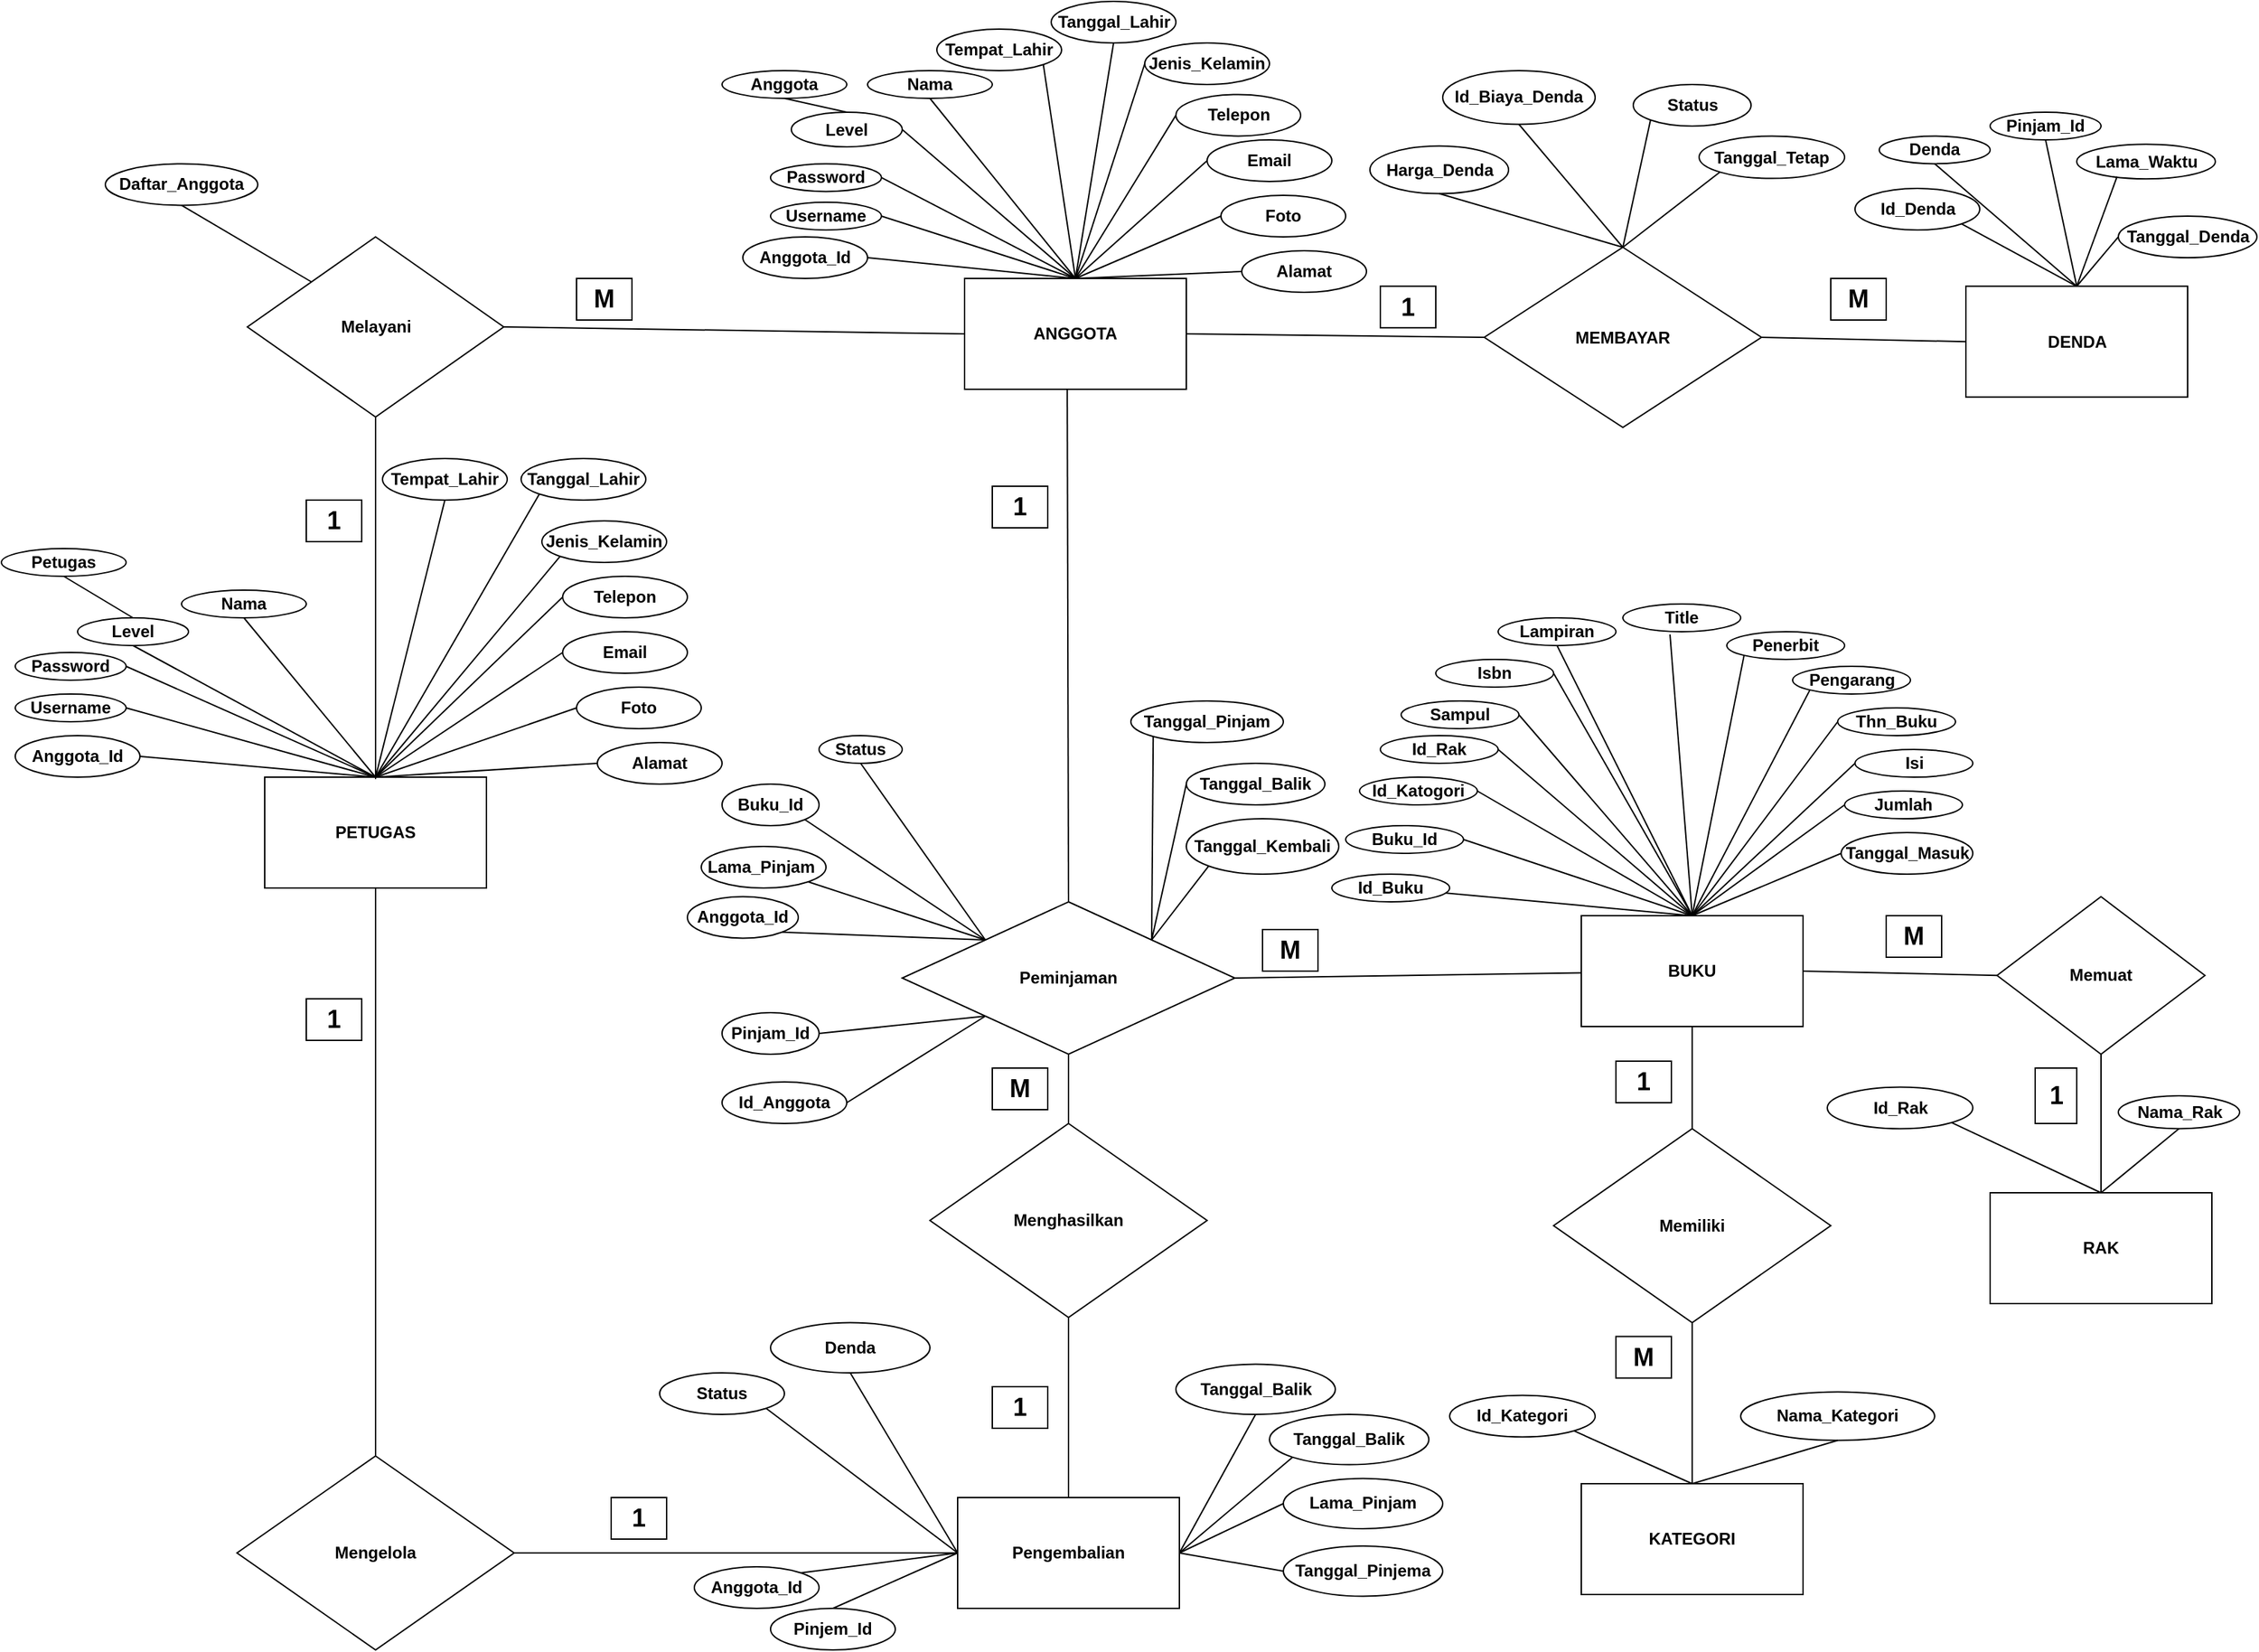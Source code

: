 <mxfile version="21.2.7" type="github">
  <diagram id="R2lEEEUBdFMjLlhIrx00" name="Page-1">
    <mxGraphModel dx="1179" dy="1639" grid="1" gridSize="10" guides="1" tooltips="1" connect="1" arrows="1" fold="1" page="1" pageScale="1" pageWidth="850" pageHeight="1100" math="0" shadow="0" extFonts="Permanent Marker^https://fonts.googleapis.com/css?family=Permanent+Marker">
      <root>
        <mxCell id="0" />
        <mxCell id="1" parent="0" />
        <mxCell id="jTfzwaUM89ImyYdVZQGT-2" value="BUKU" style="rounded=0;whiteSpace=wrap;html=1;fontStyle=1" parent="1" vertex="1">
          <mxGeometry x="1175" y="110" width="160" height="80" as="geometry" />
        </mxCell>
        <mxCell id="jTfzwaUM89ImyYdVZQGT-8" value="Id_Anggota" style="ellipse;whiteSpace=wrap;html=1;fontStyle=1" parent="1" vertex="1">
          <mxGeometry x="555" y="230" width="90" height="30" as="geometry" />
        </mxCell>
        <mxCell id="jTfzwaUM89ImyYdVZQGT-10" value="Pinjam_Id" style="ellipse;whiteSpace=wrap;html=1;fontStyle=1" parent="1" vertex="1">
          <mxGeometry x="555" y="180" width="70" height="30" as="geometry" />
        </mxCell>
        <mxCell id="jTfzwaUM89ImyYdVZQGT-11" value="Anggota_Id" style="ellipse;whiteSpace=wrap;html=1;fontStyle=1" parent="1" vertex="1">
          <mxGeometry x="530" y="96.25" width="80" height="30" as="geometry" />
        </mxCell>
        <mxCell id="jTfzwaUM89ImyYdVZQGT-12" value="Buku_Id" style="ellipse;whiteSpace=wrap;html=1;fontStyle=1" parent="1" vertex="1">
          <mxGeometry x="555" y="15" width="70" height="30" as="geometry" />
        </mxCell>
        <mxCell id="jTfzwaUM89ImyYdVZQGT-13" value="Status" style="ellipse;whiteSpace=wrap;html=1;fontStyle=1" parent="1" vertex="1">
          <mxGeometry x="625" y="-20" width="60" height="20" as="geometry" />
        </mxCell>
        <mxCell id="jTfzwaUM89ImyYdVZQGT-14" value="Tanggal_Pinjam" style="ellipse;whiteSpace=wrap;html=1;fontStyle=1" parent="1" vertex="1">
          <mxGeometry x="850" y="-45" width="110" height="30" as="geometry" />
        </mxCell>
        <mxCell id="jTfzwaUM89ImyYdVZQGT-16" value="Lama_Pinjam&amp;nbsp;" style="ellipse;whiteSpace=wrap;html=1;fontStyle=1" parent="1" vertex="1">
          <mxGeometry x="540" y="60" width="90" height="30" as="geometry" />
        </mxCell>
        <mxCell id="jTfzwaUM89ImyYdVZQGT-17" value="Tanggal_Balik" style="ellipse;whiteSpace=wrap;html=1;fontStyle=1" parent="1" vertex="1">
          <mxGeometry x="890" width="100" height="30" as="geometry" />
        </mxCell>
        <mxCell id="jTfzwaUM89ImyYdVZQGT-18" value="Tanggal_Kembali" style="ellipse;whiteSpace=wrap;html=1;fontStyle=1" parent="1" vertex="1">
          <mxGeometry x="890" y="40" width="110" height="40" as="geometry" />
        </mxCell>
        <mxCell id="jTfzwaUM89ImyYdVZQGT-34" value="" style="endArrow=none;html=1;rounded=0;entryX=1;entryY=0.5;entryDx=0;entryDy=0;exitX=0;exitY=1;exitDx=0;exitDy=0;fontStyle=1" parent="1" source="jTfzwaUM89ImyYdVZQGT-208" target="jTfzwaUM89ImyYdVZQGT-8" edge="1">
          <mxGeometry width="50" height="50" relative="1" as="geometry">
            <mxPoint x="805" y="130" as="sourcePoint" />
            <mxPoint x="915" y="70" as="targetPoint" />
          </mxGeometry>
        </mxCell>
        <mxCell id="jTfzwaUM89ImyYdVZQGT-35" value="" style="endArrow=none;html=1;rounded=0;entryX=1;entryY=0.5;entryDx=0;entryDy=0;exitX=0;exitY=1;exitDx=0;exitDy=0;fontStyle=1" parent="1" source="jTfzwaUM89ImyYdVZQGT-208" target="jTfzwaUM89ImyYdVZQGT-10" edge="1">
          <mxGeometry width="50" height="50" relative="1" as="geometry">
            <mxPoint x="805.0" y="110.0" as="sourcePoint" />
            <mxPoint x="915" y="70" as="targetPoint" />
          </mxGeometry>
        </mxCell>
        <mxCell id="jTfzwaUM89ImyYdVZQGT-36" value="" style="endArrow=none;html=1;rounded=0;entryX=1;entryY=1;entryDx=0;entryDy=0;exitX=0;exitY=0;exitDx=0;exitDy=0;fontStyle=1" parent="1" source="jTfzwaUM89ImyYdVZQGT-208" target="jTfzwaUM89ImyYdVZQGT-11" edge="1">
          <mxGeometry width="50" height="50" relative="1" as="geometry">
            <mxPoint x="805.0" y="110.0" as="sourcePoint" />
            <mxPoint x="915" y="70" as="targetPoint" />
          </mxGeometry>
        </mxCell>
        <mxCell id="jTfzwaUM89ImyYdVZQGT-37" value="" style="endArrow=none;html=1;rounded=0;exitX=0;exitY=0;exitDx=0;exitDy=0;fontStyle=1" parent="1" source="jTfzwaUM89ImyYdVZQGT-208" target="jTfzwaUM89ImyYdVZQGT-16" edge="1">
          <mxGeometry width="50" height="50" relative="1" as="geometry">
            <mxPoint x="805.0" y="110.0" as="sourcePoint" />
            <mxPoint x="915" y="70" as="targetPoint" />
          </mxGeometry>
        </mxCell>
        <mxCell id="jTfzwaUM89ImyYdVZQGT-38" value="" style="endArrow=none;html=1;rounded=0;entryX=1;entryY=1;entryDx=0;entryDy=0;exitX=0;exitY=0;exitDx=0;exitDy=0;fontStyle=1" parent="1" source="jTfzwaUM89ImyYdVZQGT-208" target="jTfzwaUM89ImyYdVZQGT-12" edge="1">
          <mxGeometry width="50" height="50" relative="1" as="geometry">
            <mxPoint x="805.0" y="110.0" as="sourcePoint" />
            <mxPoint x="915" y="70" as="targetPoint" />
          </mxGeometry>
        </mxCell>
        <mxCell id="jTfzwaUM89ImyYdVZQGT-39" value="" style="endArrow=none;html=1;rounded=0;entryX=0.5;entryY=1;entryDx=0;entryDy=0;exitX=0;exitY=0;exitDx=0;exitDy=0;fontStyle=1" parent="1" source="jTfzwaUM89ImyYdVZQGT-208" target="jTfzwaUM89ImyYdVZQGT-13" edge="1">
          <mxGeometry width="50" height="50" relative="1" as="geometry">
            <mxPoint x="805.0" y="110.0" as="sourcePoint" />
            <mxPoint x="915" y="70" as="targetPoint" />
          </mxGeometry>
        </mxCell>
        <mxCell id="jTfzwaUM89ImyYdVZQGT-40" value="" style="endArrow=none;html=1;rounded=0;exitX=1;exitY=0;exitDx=0;exitDy=0;fontStyle=1;entryX=0;entryY=1;entryDx=0;entryDy=0;" parent="1" source="jTfzwaUM89ImyYdVZQGT-208" target="jTfzwaUM89ImyYdVZQGT-14" edge="1">
          <mxGeometry width="50" height="50" relative="1" as="geometry">
            <mxPoint x="745" y="120" as="sourcePoint" />
            <mxPoint x="855" as="targetPoint" />
          </mxGeometry>
        </mxCell>
        <mxCell id="jTfzwaUM89ImyYdVZQGT-41" value="" style="endArrow=none;html=1;rounded=0;entryX=0;entryY=0.5;entryDx=0;entryDy=0;exitX=1;exitY=0;exitDx=0;exitDy=0;fontStyle=1" parent="1" source="jTfzwaUM89ImyYdVZQGT-208" target="jTfzwaUM89ImyYdVZQGT-17" edge="1">
          <mxGeometry width="50" height="50" relative="1" as="geometry">
            <mxPoint x="805.0" y="110.0" as="sourcePoint" />
            <mxPoint x="915" y="70" as="targetPoint" />
          </mxGeometry>
        </mxCell>
        <mxCell id="jTfzwaUM89ImyYdVZQGT-42" value="" style="endArrow=none;html=1;rounded=0;entryX=0;entryY=1;entryDx=0;entryDy=0;exitX=1;exitY=0;exitDx=0;exitDy=0;fontStyle=1" parent="1" source="jTfzwaUM89ImyYdVZQGT-208" target="jTfzwaUM89ImyYdVZQGT-18" edge="1">
          <mxGeometry width="50" height="50" relative="1" as="geometry">
            <mxPoint x="805" y="130" as="sourcePoint" />
            <mxPoint x="915" y="70" as="targetPoint" />
          </mxGeometry>
        </mxCell>
        <mxCell id="jTfzwaUM89ImyYdVZQGT-43" value="Id_Buku" style="ellipse;whiteSpace=wrap;html=1;fontStyle=1" parent="1" vertex="1">
          <mxGeometry x="995" y="80" width="85" height="20" as="geometry" />
        </mxCell>
        <mxCell id="jTfzwaUM89ImyYdVZQGT-44" value="Buku_Id" style="ellipse;whiteSpace=wrap;html=1;fontStyle=1" parent="1" vertex="1">
          <mxGeometry x="1005" y="45" width="85" height="20" as="geometry" />
        </mxCell>
        <mxCell id="jTfzwaUM89ImyYdVZQGT-47" value="Id_Katogori" style="ellipse;whiteSpace=wrap;html=1;fontStyle=1" parent="1" vertex="1">
          <mxGeometry x="1015" y="10" width="85" height="20" as="geometry" />
        </mxCell>
        <mxCell id="jTfzwaUM89ImyYdVZQGT-48" value="Id_Rak" style="ellipse;whiteSpace=wrap;html=1;fontStyle=1" parent="1" vertex="1">
          <mxGeometry x="1030" y="-20" width="85" height="20" as="geometry" />
        </mxCell>
        <mxCell id="jTfzwaUM89ImyYdVZQGT-49" value="Sampul" style="ellipse;whiteSpace=wrap;html=1;fontStyle=1" parent="1" vertex="1">
          <mxGeometry x="1045" y="-45" width="85" height="20" as="geometry" />
        </mxCell>
        <mxCell id="jTfzwaUM89ImyYdVZQGT-50" value="Isbn" style="ellipse;whiteSpace=wrap;html=1;fontStyle=1" parent="1" vertex="1">
          <mxGeometry x="1070" y="-75" width="85" height="20" as="geometry" />
        </mxCell>
        <mxCell id="jTfzwaUM89ImyYdVZQGT-51" value="Lampiran" style="ellipse;whiteSpace=wrap;html=1;fontStyle=1" parent="1" vertex="1">
          <mxGeometry x="1115" y="-105" width="85" height="20" as="geometry" />
        </mxCell>
        <mxCell id="jTfzwaUM89ImyYdVZQGT-53" value="Title" style="ellipse;whiteSpace=wrap;html=1;fontStyle=1" parent="1" vertex="1">
          <mxGeometry x="1205" y="-115" width="85" height="20" as="geometry" />
        </mxCell>
        <mxCell id="jTfzwaUM89ImyYdVZQGT-54" value="Penerbit" style="ellipse;whiteSpace=wrap;html=1;fontStyle=1" parent="1" vertex="1">
          <mxGeometry x="1280" y="-95" width="85" height="20" as="geometry" />
        </mxCell>
        <mxCell id="jTfzwaUM89ImyYdVZQGT-55" value="Pengarang" style="ellipse;whiteSpace=wrap;html=1;fontStyle=1" parent="1" vertex="1">
          <mxGeometry x="1327.5" y="-70" width="85" height="20" as="geometry" />
        </mxCell>
        <mxCell id="jTfzwaUM89ImyYdVZQGT-56" value="Thn_Buku" style="ellipse;whiteSpace=wrap;html=1;fontStyle=1" parent="1" vertex="1">
          <mxGeometry x="1360" y="-40" width="85" height="20" as="geometry" />
        </mxCell>
        <mxCell id="jTfzwaUM89ImyYdVZQGT-58" value="Isi" style="ellipse;whiteSpace=wrap;html=1;fontStyle=1" parent="1" vertex="1">
          <mxGeometry x="1372.5" y="-10" width="85" height="20" as="geometry" />
        </mxCell>
        <mxCell id="jTfzwaUM89ImyYdVZQGT-59" value="Jumlah" style="ellipse;whiteSpace=wrap;html=1;fontStyle=1" parent="1" vertex="1">
          <mxGeometry x="1365" y="20" width="85" height="20" as="geometry" />
        </mxCell>
        <mxCell id="jTfzwaUM89ImyYdVZQGT-60" value="Tanggal_Masuk" style="ellipse;whiteSpace=wrap;html=1;fontStyle=1" parent="1" vertex="1">
          <mxGeometry x="1362.5" y="50" width="95" height="30" as="geometry" />
        </mxCell>
        <mxCell id="jTfzwaUM89ImyYdVZQGT-62" value="" style="endArrow=none;html=1;rounded=0;entryX=0.5;entryY=0;entryDx=0;entryDy=0;fontStyle=1" parent="1" source="jTfzwaUM89ImyYdVZQGT-43" target="jTfzwaUM89ImyYdVZQGT-2" edge="1">
          <mxGeometry width="50" height="50" relative="1" as="geometry">
            <mxPoint x="1049.173" y="101.668" as="sourcePoint" />
            <mxPoint x="1125" y="-20" as="targetPoint" />
          </mxGeometry>
        </mxCell>
        <mxCell id="jTfzwaUM89ImyYdVZQGT-64" value="" style="endArrow=none;html=1;rounded=0;entryX=0.5;entryY=0;entryDx=0;entryDy=0;exitX=1;exitY=0.5;exitDx=0;exitDy=0;fontStyle=1" parent="1" source="jTfzwaUM89ImyYdVZQGT-44" target="jTfzwaUM89ImyYdVZQGT-2" edge="1">
          <mxGeometry width="50" height="50" relative="1" as="geometry">
            <mxPoint x="1067" y="77" as="sourcePoint" />
            <mxPoint x="1275" y="120" as="targetPoint" />
          </mxGeometry>
        </mxCell>
        <mxCell id="jTfzwaUM89ImyYdVZQGT-65" value="" style="endArrow=none;html=1;rounded=0;entryX=0.5;entryY=0;entryDx=0;entryDy=0;exitX=1;exitY=0.5;exitDx=0;exitDy=0;fontStyle=1" parent="1" source="jTfzwaUM89ImyYdVZQGT-47" target="jTfzwaUM89ImyYdVZQGT-2" edge="1">
          <mxGeometry width="50" height="50" relative="1" as="geometry">
            <mxPoint x="1077" y="87" as="sourcePoint" />
            <mxPoint x="1285" y="130" as="targetPoint" />
          </mxGeometry>
        </mxCell>
        <mxCell id="jTfzwaUM89ImyYdVZQGT-66" value="" style="endArrow=none;html=1;rounded=0;entryX=0.5;entryY=0;entryDx=0;entryDy=0;exitX=1;exitY=0.5;exitDx=0;exitDy=0;fontStyle=1" parent="1" source="jTfzwaUM89ImyYdVZQGT-48" target="jTfzwaUM89ImyYdVZQGT-2" edge="1">
          <mxGeometry width="50" height="50" relative="1" as="geometry">
            <mxPoint x="1087" y="97" as="sourcePoint" />
            <mxPoint x="1295" y="140" as="targetPoint" />
          </mxGeometry>
        </mxCell>
        <mxCell id="jTfzwaUM89ImyYdVZQGT-67" value="" style="endArrow=none;html=1;rounded=0;entryX=0.5;entryY=0;entryDx=0;entryDy=0;exitX=1;exitY=0.5;exitDx=0;exitDy=0;fontStyle=1" parent="1" source="jTfzwaUM89ImyYdVZQGT-49" target="jTfzwaUM89ImyYdVZQGT-2" edge="1">
          <mxGeometry width="50" height="50" relative="1" as="geometry">
            <mxPoint x="1097" y="107" as="sourcePoint" />
            <mxPoint x="1305" y="150" as="targetPoint" />
          </mxGeometry>
        </mxCell>
        <mxCell id="jTfzwaUM89ImyYdVZQGT-68" value="" style="endArrow=none;html=1;rounded=0;exitX=1;exitY=0.5;exitDx=0;exitDy=0;entryX=0.5;entryY=0;entryDx=0;entryDy=0;fontStyle=1" parent="1" source="jTfzwaUM89ImyYdVZQGT-50" target="jTfzwaUM89ImyYdVZQGT-2" edge="1">
          <mxGeometry width="50" height="50" relative="1" as="geometry">
            <mxPoint x="1107" y="117" as="sourcePoint" />
            <mxPoint x="1265" y="110" as="targetPoint" />
          </mxGeometry>
        </mxCell>
        <mxCell id="jTfzwaUM89ImyYdVZQGT-69" value="" style="endArrow=none;html=1;rounded=0;entryX=0.5;entryY=0;entryDx=0;entryDy=0;exitX=0.5;exitY=1;exitDx=0;exitDy=0;fontStyle=1" parent="1" source="jTfzwaUM89ImyYdVZQGT-51" target="jTfzwaUM89ImyYdVZQGT-2" edge="1">
          <mxGeometry width="50" height="50" relative="1" as="geometry">
            <mxPoint x="1117" y="127" as="sourcePoint" />
            <mxPoint x="1325" y="170" as="targetPoint" />
          </mxGeometry>
        </mxCell>
        <mxCell id="jTfzwaUM89ImyYdVZQGT-70" value="" style="endArrow=none;html=1;rounded=0;entryX=0.5;entryY=0;entryDx=0;entryDy=0;exitX=0.4;exitY=1.1;exitDx=0;exitDy=0;exitPerimeter=0;fontStyle=1" parent="1" source="jTfzwaUM89ImyYdVZQGT-53" target="jTfzwaUM89ImyYdVZQGT-2" edge="1">
          <mxGeometry width="50" height="50" relative="1" as="geometry">
            <mxPoint x="1127" y="137" as="sourcePoint" />
            <mxPoint x="1335" y="180" as="targetPoint" />
          </mxGeometry>
        </mxCell>
        <mxCell id="jTfzwaUM89ImyYdVZQGT-71" value="" style="endArrow=none;html=1;rounded=0;exitX=0;exitY=1;exitDx=0;exitDy=0;entryX=0.5;entryY=0;entryDx=0;entryDy=0;fontStyle=1" parent="1" source="jTfzwaUM89ImyYdVZQGT-54" target="jTfzwaUM89ImyYdVZQGT-2" edge="1">
          <mxGeometry width="50" height="50" relative="1" as="geometry">
            <mxPoint x="1137" y="147" as="sourcePoint" />
            <mxPoint x="1345" y="190" as="targetPoint" />
          </mxGeometry>
        </mxCell>
        <mxCell id="jTfzwaUM89ImyYdVZQGT-72" value="" style="endArrow=none;html=1;rounded=0;entryX=0.5;entryY=0;entryDx=0;entryDy=0;exitX=0;exitY=1;exitDx=0;exitDy=0;fontStyle=1" parent="1" source="jTfzwaUM89ImyYdVZQGT-55" target="jTfzwaUM89ImyYdVZQGT-2" edge="1">
          <mxGeometry width="50" height="50" relative="1" as="geometry">
            <mxPoint x="1147" y="157" as="sourcePoint" />
            <mxPoint x="1355" y="200" as="targetPoint" />
          </mxGeometry>
        </mxCell>
        <mxCell id="jTfzwaUM89ImyYdVZQGT-73" value="" style="endArrow=none;html=1;rounded=0;entryX=0.5;entryY=0;entryDx=0;entryDy=0;exitX=0;exitY=0.5;exitDx=0;exitDy=0;fontStyle=1" parent="1" source="jTfzwaUM89ImyYdVZQGT-56" target="jTfzwaUM89ImyYdVZQGT-2" edge="1">
          <mxGeometry width="50" height="50" relative="1" as="geometry">
            <mxPoint x="1157" y="167" as="sourcePoint" />
            <mxPoint x="1365" y="210" as="targetPoint" />
          </mxGeometry>
        </mxCell>
        <mxCell id="jTfzwaUM89ImyYdVZQGT-74" value="" style="endArrow=none;html=1;rounded=0;entryX=0.5;entryY=0;entryDx=0;entryDy=0;exitX=0;exitY=0.5;exitDx=0;exitDy=0;fontStyle=1" parent="1" source="jTfzwaUM89ImyYdVZQGT-58" target="jTfzwaUM89ImyYdVZQGT-2" edge="1">
          <mxGeometry width="50" height="50" relative="1" as="geometry">
            <mxPoint x="1167" y="177" as="sourcePoint" />
            <mxPoint x="1375" y="220" as="targetPoint" />
          </mxGeometry>
        </mxCell>
        <mxCell id="jTfzwaUM89ImyYdVZQGT-75" value="" style="endArrow=none;html=1;rounded=0;entryX=0.5;entryY=0;entryDx=0;entryDy=0;exitX=0;exitY=0.5;exitDx=0;exitDy=0;fontStyle=1" parent="1" source="jTfzwaUM89ImyYdVZQGT-59" target="jTfzwaUM89ImyYdVZQGT-2" edge="1">
          <mxGeometry width="50" height="50" relative="1" as="geometry">
            <mxPoint x="1177" y="187" as="sourcePoint" />
            <mxPoint x="1385" y="230" as="targetPoint" />
          </mxGeometry>
        </mxCell>
        <mxCell id="jTfzwaUM89ImyYdVZQGT-76" value="" style="endArrow=none;html=1;rounded=0;entryX=0.5;entryY=0;entryDx=0;entryDy=0;exitX=0;exitY=0.5;exitDx=0;exitDy=0;fontStyle=1" parent="1" source="jTfzwaUM89ImyYdVZQGT-60" target="jTfzwaUM89ImyYdVZQGT-2" edge="1">
          <mxGeometry width="50" height="50" relative="1" as="geometry">
            <mxPoint x="1187" y="197" as="sourcePoint" />
            <mxPoint x="1395" y="240" as="targetPoint" />
          </mxGeometry>
        </mxCell>
        <mxCell id="jTfzwaUM89ImyYdVZQGT-165" value="KATEGORI" style="rounded=0;whiteSpace=wrap;html=1;fontStyle=1" parent="1" vertex="1">
          <mxGeometry x="1175" y="520" width="160" height="80" as="geometry" />
        </mxCell>
        <mxCell id="jTfzwaUM89ImyYdVZQGT-166" value="Id_Kategori" style="ellipse;whiteSpace=wrap;html=1;fontStyle=1" parent="1" vertex="1">
          <mxGeometry x="1080" y="456.25" width="105" height="30" as="geometry" />
        </mxCell>
        <mxCell id="jTfzwaUM89ImyYdVZQGT-167" value="Nama_Kategori" style="ellipse;whiteSpace=wrap;html=1;fontStyle=1" parent="1" vertex="1">
          <mxGeometry x="1290" y="453.75" width="140" height="35" as="geometry" />
        </mxCell>
        <mxCell id="jTfzwaUM89ImyYdVZQGT-171" value="" style="endArrow=none;html=1;rounded=0;entryX=1;entryY=1;entryDx=0;entryDy=0;exitX=0.5;exitY=0;exitDx=0;exitDy=0;fontStyle=1" parent="1" source="jTfzwaUM89ImyYdVZQGT-165" target="jTfzwaUM89ImyYdVZQGT-166" edge="1">
          <mxGeometry width="50" height="50" relative="1" as="geometry">
            <mxPoint x="1440" y="458.75" as="sourcePoint" />
            <mxPoint x="1490" y="408.75" as="targetPoint" />
          </mxGeometry>
        </mxCell>
        <mxCell id="jTfzwaUM89ImyYdVZQGT-172" value="" style="endArrow=none;html=1;rounded=0;entryX=0.5;entryY=1;entryDx=0;entryDy=0;exitX=0.5;exitY=0;exitDx=0;exitDy=0;fontStyle=1" parent="1" source="jTfzwaUM89ImyYdVZQGT-165" target="jTfzwaUM89ImyYdVZQGT-167" edge="1">
          <mxGeometry width="50" height="50" relative="1" as="geometry">
            <mxPoint x="1265" y="488.75" as="sourcePoint" />
            <mxPoint x="1150" y="443.75" as="targetPoint" />
          </mxGeometry>
        </mxCell>
        <mxCell id="jTfzwaUM89ImyYdVZQGT-176" value="RAK" style="rounded=0;whiteSpace=wrap;html=1;fontStyle=1" parent="1" vertex="1">
          <mxGeometry x="1470" y="310" width="160" height="80" as="geometry" />
        </mxCell>
        <mxCell id="jTfzwaUM89ImyYdVZQGT-177" value="Id_Rak" style="ellipse;whiteSpace=wrap;html=1;fontStyle=1" parent="1" vertex="1">
          <mxGeometry x="1352.5" y="233.75" width="105" height="30" as="geometry" />
        </mxCell>
        <mxCell id="jTfzwaUM89ImyYdVZQGT-178" value="Nama_Rak" style="ellipse;whiteSpace=wrap;html=1;fontStyle=1" parent="1" vertex="1">
          <mxGeometry x="1562.5" y="240" width="87.5" height="23.75" as="geometry" />
        </mxCell>
        <mxCell id="jTfzwaUM89ImyYdVZQGT-179" value="" style="endArrow=none;html=1;rounded=0;entryX=1;entryY=1;entryDx=0;entryDy=0;exitX=0.5;exitY=0;exitDx=0;exitDy=0;fontStyle=1" parent="1" source="jTfzwaUM89ImyYdVZQGT-176" target="jTfzwaUM89ImyYdVZQGT-177" edge="1">
          <mxGeometry width="50" height="50" relative="1" as="geometry">
            <mxPoint x="1725" y="253.75" as="sourcePoint" />
            <mxPoint x="1775" y="203.75" as="targetPoint" />
          </mxGeometry>
        </mxCell>
        <mxCell id="jTfzwaUM89ImyYdVZQGT-180" value="" style="endArrow=none;html=1;rounded=0;entryX=0.5;entryY=1;entryDx=0;entryDy=0;exitX=0.5;exitY=0;exitDx=0;exitDy=0;fontStyle=1" parent="1" source="jTfzwaUM89ImyYdVZQGT-176" target="jTfzwaUM89ImyYdVZQGT-178" edge="1">
          <mxGeometry width="50" height="50" relative="1" as="geometry">
            <mxPoint x="1550" y="283.75" as="sourcePoint" />
            <mxPoint x="1435" y="238.75" as="targetPoint" />
          </mxGeometry>
        </mxCell>
        <mxCell id="jTfzwaUM89ImyYdVZQGT-181" value="PETUGAS" style="rounded=0;whiteSpace=wrap;html=1;fontStyle=1" parent="1" vertex="1">
          <mxGeometry x="225" y="10" width="160" height="80" as="geometry" />
        </mxCell>
        <mxCell id="jTfzwaUM89ImyYdVZQGT-182" value="Anggota_Id" style="ellipse;whiteSpace=wrap;html=1;fontStyle=1" parent="1" vertex="1">
          <mxGeometry x="45" y="-20" width="90" height="30" as="geometry" />
        </mxCell>
        <mxCell id="jTfzwaUM89ImyYdVZQGT-183" value="Username" style="ellipse;whiteSpace=wrap;html=1;fontStyle=1" parent="1" vertex="1">
          <mxGeometry x="45" y="-50" width="80" height="20" as="geometry" />
        </mxCell>
        <mxCell id="jTfzwaUM89ImyYdVZQGT-184" value="Password" style="ellipse;whiteSpace=wrap;html=1;fontStyle=1" parent="1" vertex="1">
          <mxGeometry x="45" y="-80" width="80" height="20" as="geometry" />
        </mxCell>
        <mxCell id="jTfzwaUM89ImyYdVZQGT-185" value="Level" style="ellipse;whiteSpace=wrap;html=1;fontStyle=1" parent="1" vertex="1">
          <mxGeometry x="90" y="-105" width="80" height="20" as="geometry" />
        </mxCell>
        <mxCell id="jTfzwaUM89ImyYdVZQGT-186" value="Nama" style="ellipse;whiteSpace=wrap;html=1;fontStyle=1" parent="1" vertex="1">
          <mxGeometry x="165" y="-125" width="90" height="20" as="geometry" />
        </mxCell>
        <mxCell id="jTfzwaUM89ImyYdVZQGT-187" value="Tempat_Lahir" style="ellipse;whiteSpace=wrap;html=1;fontStyle=1" parent="1" vertex="1">
          <mxGeometry x="310" y="-220" width="90" height="30" as="geometry" />
        </mxCell>
        <mxCell id="jTfzwaUM89ImyYdVZQGT-188" value="Tanggal_Lahir" style="ellipse;whiteSpace=wrap;html=1;fontStyle=1" parent="1" vertex="1">
          <mxGeometry x="410" y="-220" width="90" height="30" as="geometry" />
        </mxCell>
        <mxCell id="jTfzwaUM89ImyYdVZQGT-189" value="Jenis_Kelamin" style="ellipse;whiteSpace=wrap;html=1;fontStyle=1" parent="1" vertex="1">
          <mxGeometry x="425" y="-175" width="90" height="30" as="geometry" />
        </mxCell>
        <mxCell id="jTfzwaUM89ImyYdVZQGT-190" value="Telepon" style="ellipse;whiteSpace=wrap;html=1;fontStyle=1" parent="1" vertex="1">
          <mxGeometry x="440" y="-135" width="90" height="30" as="geometry" />
        </mxCell>
        <mxCell id="jTfzwaUM89ImyYdVZQGT-191" value="Email" style="ellipse;whiteSpace=wrap;html=1;fontStyle=1" parent="1" vertex="1">
          <mxGeometry x="440" y="-95" width="90" height="30" as="geometry" />
        </mxCell>
        <mxCell id="jTfzwaUM89ImyYdVZQGT-192" value="Foto" style="ellipse;whiteSpace=wrap;html=1;fontStyle=1" parent="1" vertex="1">
          <mxGeometry x="450" y="-55" width="90" height="30" as="geometry" />
        </mxCell>
        <mxCell id="jTfzwaUM89ImyYdVZQGT-193" value="Alamat" style="ellipse;whiteSpace=wrap;html=1;fontStyle=1" parent="1" vertex="1">
          <mxGeometry x="465" y="-15" width="90" height="30" as="geometry" />
        </mxCell>
        <mxCell id="jTfzwaUM89ImyYdVZQGT-194" value="" style="endArrow=none;html=1;rounded=0;entryX=1;entryY=0.5;entryDx=0;entryDy=0;exitX=0.5;exitY=0;exitDx=0;exitDy=0;fontStyle=1" parent="1" source="jTfzwaUM89ImyYdVZQGT-181" target="jTfzwaUM89ImyYdVZQGT-182" edge="1">
          <mxGeometry width="50" height="50" relative="1" as="geometry">
            <mxPoint x="495" y="-60" as="sourcePoint" />
            <mxPoint x="545" y="-110" as="targetPoint" />
          </mxGeometry>
        </mxCell>
        <mxCell id="jTfzwaUM89ImyYdVZQGT-195" value="" style="endArrow=none;html=1;rounded=0;entryX=1;entryY=0.5;entryDx=0;entryDy=0;exitX=0.5;exitY=0;exitDx=0;exitDy=0;fontStyle=1" parent="1" source="jTfzwaUM89ImyYdVZQGT-181" target="jTfzwaUM89ImyYdVZQGT-183" edge="1">
          <mxGeometry width="50" height="50" relative="1" as="geometry">
            <mxPoint x="320" y="-30" as="sourcePoint" />
            <mxPoint x="205" y="-75" as="targetPoint" />
          </mxGeometry>
        </mxCell>
        <mxCell id="jTfzwaUM89ImyYdVZQGT-196" value="" style="endArrow=none;html=1;rounded=0;entryX=1;entryY=0.5;entryDx=0;entryDy=0;exitX=0.5;exitY=0;exitDx=0;exitDy=0;fontStyle=1" parent="1" source="jTfzwaUM89ImyYdVZQGT-181" target="jTfzwaUM89ImyYdVZQGT-184" edge="1">
          <mxGeometry width="50" height="50" relative="1" as="geometry">
            <mxPoint x="330" y="-20" as="sourcePoint" />
            <mxPoint x="215" y="-65" as="targetPoint" />
          </mxGeometry>
        </mxCell>
        <mxCell id="jTfzwaUM89ImyYdVZQGT-197" value="" style="endArrow=none;html=1;rounded=0;entryX=0.5;entryY=1;entryDx=0;entryDy=0;exitX=0.5;exitY=0;exitDx=0;exitDy=0;fontStyle=1" parent="1" source="jTfzwaUM89ImyYdVZQGT-181" target="jTfzwaUM89ImyYdVZQGT-185" edge="1">
          <mxGeometry width="50" height="50" relative="1" as="geometry">
            <mxPoint x="340" y="-10" as="sourcePoint" />
            <mxPoint x="225" y="-55" as="targetPoint" />
          </mxGeometry>
        </mxCell>
        <mxCell id="jTfzwaUM89ImyYdVZQGT-198" value="" style="endArrow=none;html=1;rounded=0;entryX=0.5;entryY=1;entryDx=0;entryDy=0;exitX=0.5;exitY=0;exitDx=0;exitDy=0;fontStyle=1" parent="1" source="jTfzwaUM89ImyYdVZQGT-181" target="jTfzwaUM89ImyYdVZQGT-186" edge="1">
          <mxGeometry width="50" height="50" relative="1" as="geometry">
            <mxPoint x="350" as="sourcePoint" />
            <mxPoint x="235" y="-45" as="targetPoint" />
          </mxGeometry>
        </mxCell>
        <mxCell id="jTfzwaUM89ImyYdVZQGT-199" value="" style="endArrow=none;html=1;rounded=0;entryX=0.5;entryY=1;entryDx=0;entryDy=0;exitX=0.5;exitY=0;exitDx=0;exitDy=0;fontStyle=1" parent="1" source="jTfzwaUM89ImyYdVZQGT-181" target="jTfzwaUM89ImyYdVZQGT-187" edge="1">
          <mxGeometry width="50" height="50" relative="1" as="geometry">
            <mxPoint x="360" y="10" as="sourcePoint" />
            <mxPoint x="245" y="-35" as="targetPoint" />
          </mxGeometry>
        </mxCell>
        <mxCell id="jTfzwaUM89ImyYdVZQGT-200" value="" style="endArrow=none;html=1;rounded=0;entryX=0;entryY=1;entryDx=0;entryDy=0;exitX=0.5;exitY=0;exitDx=0;exitDy=0;fontStyle=1" parent="1" source="jTfzwaUM89ImyYdVZQGT-181" target="jTfzwaUM89ImyYdVZQGT-188" edge="1">
          <mxGeometry width="50" height="50" relative="1" as="geometry">
            <mxPoint x="370" y="20" as="sourcePoint" />
            <mxPoint x="255" y="-25" as="targetPoint" />
          </mxGeometry>
        </mxCell>
        <mxCell id="jTfzwaUM89ImyYdVZQGT-201" value="" style="endArrow=none;html=1;rounded=0;entryX=0;entryY=1;entryDx=0;entryDy=0;exitX=0.5;exitY=0;exitDx=0;exitDy=0;fontStyle=1" parent="1" source="jTfzwaUM89ImyYdVZQGT-181" target="jTfzwaUM89ImyYdVZQGT-189" edge="1">
          <mxGeometry width="50" height="50" relative="1" as="geometry">
            <mxPoint x="305" y="-40" as="sourcePoint" />
            <mxPoint x="265" y="-15" as="targetPoint" />
          </mxGeometry>
        </mxCell>
        <mxCell id="jTfzwaUM89ImyYdVZQGT-202" value="" style="endArrow=none;html=1;rounded=0;entryX=0;entryY=0.5;entryDx=0;entryDy=0;exitX=0.5;exitY=0;exitDx=0;exitDy=0;fontStyle=1" parent="1" source="jTfzwaUM89ImyYdVZQGT-181" target="jTfzwaUM89ImyYdVZQGT-190" edge="1">
          <mxGeometry width="50" height="50" relative="1" as="geometry">
            <mxPoint x="390" y="40" as="sourcePoint" />
            <mxPoint x="275" y="-5" as="targetPoint" />
          </mxGeometry>
        </mxCell>
        <mxCell id="jTfzwaUM89ImyYdVZQGT-203" value="" style="endArrow=none;html=1;rounded=0;entryX=0;entryY=0.5;entryDx=0;entryDy=0;exitX=0.5;exitY=0;exitDx=0;exitDy=0;fontStyle=1" parent="1" source="jTfzwaUM89ImyYdVZQGT-181" target="jTfzwaUM89ImyYdVZQGT-191" edge="1">
          <mxGeometry width="50" height="50" relative="1" as="geometry">
            <mxPoint x="400" y="50" as="sourcePoint" />
            <mxPoint x="285" y="5" as="targetPoint" />
          </mxGeometry>
        </mxCell>
        <mxCell id="jTfzwaUM89ImyYdVZQGT-204" value="" style="endArrow=none;html=1;rounded=0;entryX=0;entryY=0.5;entryDx=0;entryDy=0;exitX=0.5;exitY=0;exitDx=0;exitDy=0;fontStyle=1" parent="1" source="jTfzwaUM89ImyYdVZQGT-181" target="jTfzwaUM89ImyYdVZQGT-192" edge="1">
          <mxGeometry width="50" height="50" relative="1" as="geometry">
            <mxPoint x="410" y="60" as="sourcePoint" />
            <mxPoint x="295" y="15" as="targetPoint" />
          </mxGeometry>
        </mxCell>
        <mxCell id="jTfzwaUM89ImyYdVZQGT-205" value="" style="endArrow=none;html=1;rounded=0;entryX=0;entryY=0.5;entryDx=0;entryDy=0;exitX=0.5;exitY=0;exitDx=0;exitDy=0;fontStyle=1" parent="1" source="jTfzwaUM89ImyYdVZQGT-181" target="jTfzwaUM89ImyYdVZQGT-193" edge="1">
          <mxGeometry width="50" height="50" relative="1" as="geometry">
            <mxPoint x="420" y="70" as="sourcePoint" />
            <mxPoint x="305" y="25" as="targetPoint" />
          </mxGeometry>
        </mxCell>
        <mxCell id="jTfzwaUM89ImyYdVZQGT-208" value="Peminjaman" style="rhombus;whiteSpace=wrap;html=1;fontStyle=1" parent="1" vertex="1">
          <mxGeometry x="685" y="100" width="240" height="110" as="geometry" />
        </mxCell>
        <mxCell id="jTfzwaUM89ImyYdVZQGT-216" value="" style="endArrow=none;html=1;rounded=0;entryX=1;entryY=0.5;entryDx=0;entryDy=0;fontStyle=1" parent="1" source="jTfzwaUM89ImyYdVZQGT-2" target="jTfzwaUM89ImyYdVZQGT-208" edge="1">
          <mxGeometry width="50" height="50" relative="1" as="geometry">
            <mxPoint x="805" y="270" as="sourcePoint" />
            <mxPoint x="935" y="180" as="targetPoint" />
          </mxGeometry>
        </mxCell>
        <mxCell id="jTfzwaUM89ImyYdVZQGT-217" value="M" style="rounded=0;whiteSpace=wrap;html=1;fontStyle=1;fontSize=18;" parent="1" vertex="1">
          <mxGeometry x="945" y="120" width="40" height="30" as="geometry" />
        </mxCell>
        <mxCell id="jTfzwaUM89ImyYdVZQGT-221" value="Petugas" style="ellipse;whiteSpace=wrap;html=1;fontStyle=1" parent="1" vertex="1">
          <mxGeometry x="35" y="-155" width="90" height="20" as="geometry" />
        </mxCell>
        <mxCell id="jTfzwaUM89ImyYdVZQGT-223" value="" style="endArrow=none;html=1;rounded=0;entryX=0.5;entryY=1;entryDx=0;entryDy=0;exitX=0.5;exitY=0;exitDx=0;exitDy=0;fontStyle=1" parent="1" source="jTfzwaUM89ImyYdVZQGT-185" target="jTfzwaUM89ImyYdVZQGT-221" edge="1">
          <mxGeometry width="50" height="50" relative="1" as="geometry">
            <mxPoint x="155.0" y="-125" as="sourcePoint" />
            <mxPoint x="335" y="-160" as="targetPoint" />
          </mxGeometry>
        </mxCell>
        <mxCell id="jTfzwaUM89ImyYdVZQGT-248" value="Memiliki" style="rhombus;whiteSpace=wrap;html=1;fontStyle=1" parent="1" vertex="1">
          <mxGeometry x="1155" y="263.75" width="200" height="140" as="geometry" />
        </mxCell>
        <mxCell id="jTfzwaUM89ImyYdVZQGT-250" value="" style="endArrow=none;html=1;rounded=0;entryX=0.5;entryY=1;entryDx=0;entryDy=0;exitX=0.5;exitY=0;exitDx=0;exitDy=0;startArrow=none;startFill=0;endFill=0;fontStyle=1" parent="1" source="jTfzwaUM89ImyYdVZQGT-248" target="jTfzwaUM89ImyYdVZQGT-2" edge="1">
          <mxGeometry width="50" height="50" relative="1" as="geometry">
            <mxPoint x="1215" y="340" as="sourcePoint" />
            <mxPoint x="1265" y="290" as="targetPoint" />
          </mxGeometry>
        </mxCell>
        <mxCell id="jTfzwaUM89ImyYdVZQGT-251" value="" style="endArrow=none;html=1;rounded=0;entryX=0.5;entryY=0;entryDx=0;entryDy=0;exitX=0.5;exitY=1;exitDx=0;exitDy=0;endFill=0;fontStyle=1" parent="1" source="jTfzwaUM89ImyYdVZQGT-248" target="jTfzwaUM89ImyYdVZQGT-165" edge="1">
          <mxGeometry width="50" height="50" relative="1" as="geometry">
            <mxPoint x="1215" y="340" as="sourcePoint" />
            <mxPoint x="1265" y="290" as="targetPoint" />
          </mxGeometry>
        </mxCell>
        <mxCell id="jTfzwaUM89ImyYdVZQGT-252" value="1" style="rounded=0;whiteSpace=wrap;html=1;fontStyle=1;fontSize=18;" parent="1" vertex="1">
          <mxGeometry x="1200" y="215" width="40" height="30" as="geometry" />
        </mxCell>
        <mxCell id="jTfzwaUM89ImyYdVZQGT-253" value="M" style="rounded=0;whiteSpace=wrap;html=1;fontStyle=1;fontSize=18;" parent="1" vertex="1">
          <mxGeometry x="1200" y="413.75" width="40" height="30" as="geometry" />
        </mxCell>
        <mxCell id="jTfzwaUM89ImyYdVZQGT-255" value="M" style="rounded=0;whiteSpace=wrap;html=1;fontStyle=1;fontSize=18;" parent="1" vertex="1">
          <mxGeometry x="1395" y="110" width="40" height="30" as="geometry" />
        </mxCell>
        <mxCell id="jTfzwaUM89ImyYdVZQGT-257" value="Memuat" style="rhombus;whiteSpace=wrap;html=1;fontStyle=1" parent="1" vertex="1">
          <mxGeometry x="1475" y="96.25" width="150" height="113.75" as="geometry" />
        </mxCell>
        <mxCell id="jTfzwaUM89ImyYdVZQGT-261" value="" style="endArrow=none;html=1;rounded=0;entryX=1;entryY=0.5;entryDx=0;entryDy=0;fontStyle=1;exitX=0;exitY=0.5;exitDx=0;exitDy=0;" parent="1" source="jTfzwaUM89ImyYdVZQGT-257" target="jTfzwaUM89ImyYdVZQGT-2" edge="1">
          <mxGeometry width="50" height="50" relative="1" as="geometry">
            <mxPoint x="1645" y="245.62" as="sourcePoint" />
            <mxPoint x="1395" y="249.62" as="targetPoint" />
          </mxGeometry>
        </mxCell>
        <mxCell id="jTfzwaUM89ImyYdVZQGT-263" value="" style="endArrow=none;html=1;rounded=0;entryX=0.5;entryY=1;entryDx=0;entryDy=0;fontStyle=1;exitX=0.5;exitY=0;exitDx=0;exitDy=0;" parent="1" source="jTfzwaUM89ImyYdVZQGT-176" target="jTfzwaUM89ImyYdVZQGT-257" edge="1">
          <mxGeometry width="50" height="50" relative="1" as="geometry">
            <mxPoint x="1655" y="266.75" as="sourcePoint" />
            <mxPoint x="1515" y="263.75" as="targetPoint" />
          </mxGeometry>
        </mxCell>
        <mxCell id="jTfzwaUM89ImyYdVZQGT-264" value="Melayani" style="rhombus;whiteSpace=wrap;html=1;fontStyle=1" parent="1" vertex="1">
          <mxGeometry x="212.5" y="-380" width="185" height="130" as="geometry" />
        </mxCell>
        <mxCell id="jTfzwaUM89ImyYdVZQGT-267" value="ANGGOTA" style="rounded=0;whiteSpace=wrap;html=1;fontStyle=1" parent="1" vertex="1">
          <mxGeometry x="730" y="-350" width="160" height="80" as="geometry" />
        </mxCell>
        <mxCell id="jTfzwaUM89ImyYdVZQGT-268" value="Anggota_Id" style="ellipse;whiteSpace=wrap;html=1;fontStyle=1" parent="1" vertex="1">
          <mxGeometry x="570" y="-380" width="90" height="30" as="geometry" />
        </mxCell>
        <mxCell id="jTfzwaUM89ImyYdVZQGT-269" value="Username" style="ellipse;whiteSpace=wrap;html=1;fontStyle=1" parent="1" vertex="1">
          <mxGeometry x="590" y="-405" width="80" height="20" as="geometry" />
        </mxCell>
        <mxCell id="jTfzwaUM89ImyYdVZQGT-270" value="Password" style="ellipse;whiteSpace=wrap;html=1;fontStyle=1" parent="1" vertex="1">
          <mxGeometry x="590" y="-432.81" width="80" height="20" as="geometry" />
        </mxCell>
        <mxCell id="jTfzwaUM89ImyYdVZQGT-271" value="Level" style="ellipse;whiteSpace=wrap;html=1;fontStyle=1" parent="1" vertex="1">
          <mxGeometry x="605" y="-470" width="80" height="25" as="geometry" />
        </mxCell>
        <mxCell id="jTfzwaUM89ImyYdVZQGT-272" value="Nama" style="ellipse;whiteSpace=wrap;html=1;fontStyle=1" parent="1" vertex="1">
          <mxGeometry x="660" y="-500" width="90" height="20" as="geometry" />
        </mxCell>
        <mxCell id="jTfzwaUM89ImyYdVZQGT-273" value="Tempat_Lahir" style="ellipse;whiteSpace=wrap;html=1;fontStyle=1" parent="1" vertex="1">
          <mxGeometry x="710" y="-530" width="90" height="30" as="geometry" />
        </mxCell>
        <mxCell id="jTfzwaUM89ImyYdVZQGT-274" value="Tanggal_Lahir" style="ellipse;whiteSpace=wrap;html=1;fontStyle=1" parent="1" vertex="1">
          <mxGeometry x="792.5" y="-550" width="90" height="30" as="geometry" />
        </mxCell>
        <mxCell id="jTfzwaUM89ImyYdVZQGT-275" value="Jenis_Kelamin" style="ellipse;whiteSpace=wrap;html=1;fontStyle=1" parent="1" vertex="1">
          <mxGeometry x="860" y="-520" width="90" height="30" as="geometry" />
        </mxCell>
        <mxCell id="jTfzwaUM89ImyYdVZQGT-276" value="Telepon" style="ellipse;whiteSpace=wrap;html=1;fontStyle=1" parent="1" vertex="1">
          <mxGeometry x="882.5" y="-482.81" width="90" height="30" as="geometry" />
        </mxCell>
        <mxCell id="jTfzwaUM89ImyYdVZQGT-277" value="Email" style="ellipse;whiteSpace=wrap;html=1;fontStyle=1" parent="1" vertex="1">
          <mxGeometry x="905" y="-450" width="90" height="30" as="geometry" />
        </mxCell>
        <mxCell id="jTfzwaUM89ImyYdVZQGT-278" value="Foto" style="ellipse;whiteSpace=wrap;html=1;fontStyle=1" parent="1" vertex="1">
          <mxGeometry x="915" y="-410" width="90" height="30" as="geometry" />
        </mxCell>
        <mxCell id="jTfzwaUM89ImyYdVZQGT-279" value="Alamat" style="ellipse;whiteSpace=wrap;html=1;fontStyle=1" parent="1" vertex="1">
          <mxGeometry x="930" y="-370" width="90" height="30" as="geometry" />
        </mxCell>
        <mxCell id="jTfzwaUM89ImyYdVZQGT-280" value="" style="endArrow=none;html=1;rounded=0;entryX=1;entryY=0.5;entryDx=0;entryDy=0;exitX=0.5;exitY=0;exitDx=0;exitDy=0;fontStyle=1" parent="1" source="jTfzwaUM89ImyYdVZQGT-267" target="jTfzwaUM89ImyYdVZQGT-268" edge="1">
          <mxGeometry width="50" height="50" relative="1" as="geometry">
            <mxPoint x="1000" y="-420" as="sourcePoint" />
            <mxPoint x="1050" y="-470" as="targetPoint" />
          </mxGeometry>
        </mxCell>
        <mxCell id="jTfzwaUM89ImyYdVZQGT-281" value="" style="endArrow=none;html=1;rounded=0;entryX=1;entryY=0.5;entryDx=0;entryDy=0;exitX=0.5;exitY=0;exitDx=0;exitDy=0;fontStyle=1" parent="1" source="jTfzwaUM89ImyYdVZQGT-267" target="jTfzwaUM89ImyYdVZQGT-269" edge="1">
          <mxGeometry width="50" height="50" relative="1" as="geometry">
            <mxPoint x="825" y="-390" as="sourcePoint" />
            <mxPoint x="710" y="-435" as="targetPoint" />
          </mxGeometry>
        </mxCell>
        <mxCell id="jTfzwaUM89ImyYdVZQGT-282" value="" style="endArrow=none;html=1;rounded=0;entryX=1;entryY=0.5;entryDx=0;entryDy=0;exitX=0.5;exitY=0;exitDx=0;exitDy=0;fontStyle=1" parent="1" source="jTfzwaUM89ImyYdVZQGT-267" target="jTfzwaUM89ImyYdVZQGT-270" edge="1">
          <mxGeometry width="50" height="50" relative="1" as="geometry">
            <mxPoint x="835" y="-380" as="sourcePoint" />
            <mxPoint x="720" y="-425" as="targetPoint" />
          </mxGeometry>
        </mxCell>
        <mxCell id="jTfzwaUM89ImyYdVZQGT-283" value="" style="endArrow=none;html=1;rounded=0;entryX=1;entryY=0.5;entryDx=0;entryDy=0;exitX=0.5;exitY=0;exitDx=0;exitDy=0;fontStyle=1" parent="1" source="jTfzwaUM89ImyYdVZQGT-267" target="jTfzwaUM89ImyYdVZQGT-271" edge="1">
          <mxGeometry width="50" height="50" relative="1" as="geometry">
            <mxPoint x="845" y="-370" as="sourcePoint" />
            <mxPoint x="730" y="-415" as="targetPoint" />
          </mxGeometry>
        </mxCell>
        <mxCell id="jTfzwaUM89ImyYdVZQGT-284" value="" style="endArrow=none;html=1;rounded=0;entryX=0.5;entryY=1;entryDx=0;entryDy=0;exitX=0.5;exitY=0;exitDx=0;exitDy=0;fontStyle=1" parent="1" source="jTfzwaUM89ImyYdVZQGT-267" target="jTfzwaUM89ImyYdVZQGT-272" edge="1">
          <mxGeometry width="50" height="50" relative="1" as="geometry">
            <mxPoint x="855" y="-360" as="sourcePoint" />
            <mxPoint x="740" y="-405" as="targetPoint" />
          </mxGeometry>
        </mxCell>
        <mxCell id="jTfzwaUM89ImyYdVZQGT-285" value="" style="endArrow=none;html=1;rounded=0;entryX=1;entryY=1;entryDx=0;entryDy=0;exitX=0.5;exitY=0;exitDx=0;exitDy=0;fontStyle=1" parent="1" source="jTfzwaUM89ImyYdVZQGT-267" target="jTfzwaUM89ImyYdVZQGT-273" edge="1">
          <mxGeometry width="50" height="50" relative="1" as="geometry">
            <mxPoint x="865" y="-350" as="sourcePoint" />
            <mxPoint x="750" y="-395" as="targetPoint" />
          </mxGeometry>
        </mxCell>
        <mxCell id="jTfzwaUM89ImyYdVZQGT-286" value="" style="endArrow=none;html=1;rounded=0;entryX=0.5;entryY=1;entryDx=0;entryDy=0;exitX=0.5;exitY=0;exitDx=0;exitDy=0;fontStyle=1" parent="1" source="jTfzwaUM89ImyYdVZQGT-267" target="jTfzwaUM89ImyYdVZQGT-274" edge="1">
          <mxGeometry width="50" height="50" relative="1" as="geometry">
            <mxPoint x="875" y="-340" as="sourcePoint" />
            <mxPoint x="760" y="-385" as="targetPoint" />
          </mxGeometry>
        </mxCell>
        <mxCell id="jTfzwaUM89ImyYdVZQGT-287" value="" style="endArrow=none;html=1;rounded=0;entryX=0;entryY=0.5;entryDx=0;entryDy=0;exitX=0.5;exitY=0;exitDx=0;exitDy=0;fontStyle=1" parent="1" source="jTfzwaUM89ImyYdVZQGT-267" target="jTfzwaUM89ImyYdVZQGT-275" edge="1">
          <mxGeometry width="50" height="50" relative="1" as="geometry">
            <mxPoint x="810" y="-400" as="sourcePoint" />
            <mxPoint x="770" y="-375" as="targetPoint" />
          </mxGeometry>
        </mxCell>
        <mxCell id="jTfzwaUM89ImyYdVZQGT-288" value="" style="endArrow=none;html=1;rounded=0;entryX=0;entryY=0.5;entryDx=0;entryDy=0;exitX=0.5;exitY=0;exitDx=0;exitDy=0;fontStyle=1" parent="1" source="jTfzwaUM89ImyYdVZQGT-267" target="jTfzwaUM89ImyYdVZQGT-276" edge="1">
          <mxGeometry width="50" height="50" relative="1" as="geometry">
            <mxPoint x="895" y="-320" as="sourcePoint" />
            <mxPoint x="780" y="-365" as="targetPoint" />
          </mxGeometry>
        </mxCell>
        <mxCell id="jTfzwaUM89ImyYdVZQGT-289" value="" style="endArrow=none;html=1;rounded=0;entryX=0;entryY=0.5;entryDx=0;entryDy=0;exitX=0.5;exitY=0;exitDx=0;exitDy=0;fontStyle=1" parent="1" source="jTfzwaUM89ImyYdVZQGT-267" target="jTfzwaUM89ImyYdVZQGT-277" edge="1">
          <mxGeometry width="50" height="50" relative="1" as="geometry">
            <mxPoint x="905" y="-310" as="sourcePoint" />
            <mxPoint x="790" y="-355" as="targetPoint" />
          </mxGeometry>
        </mxCell>
        <mxCell id="jTfzwaUM89ImyYdVZQGT-290" value="" style="endArrow=none;html=1;rounded=0;entryX=0;entryY=0.5;entryDx=0;entryDy=0;exitX=0.5;exitY=0;exitDx=0;exitDy=0;fontStyle=1" parent="1" source="jTfzwaUM89ImyYdVZQGT-267" target="jTfzwaUM89ImyYdVZQGT-278" edge="1">
          <mxGeometry width="50" height="50" relative="1" as="geometry">
            <mxPoint x="915" y="-300" as="sourcePoint" />
            <mxPoint x="800" y="-345" as="targetPoint" />
          </mxGeometry>
        </mxCell>
        <mxCell id="jTfzwaUM89ImyYdVZQGT-291" value="" style="endArrow=none;html=1;rounded=0;entryX=0;entryY=0.5;entryDx=0;entryDy=0;exitX=0.5;exitY=0;exitDx=0;exitDy=0;fontStyle=1" parent="1" source="jTfzwaUM89ImyYdVZQGT-267" target="jTfzwaUM89ImyYdVZQGT-279" edge="1">
          <mxGeometry width="50" height="50" relative="1" as="geometry">
            <mxPoint x="925" y="-290" as="sourcePoint" />
            <mxPoint x="810" y="-335" as="targetPoint" />
          </mxGeometry>
        </mxCell>
        <mxCell id="jTfzwaUM89ImyYdVZQGT-292" value="Anggota" style="ellipse;whiteSpace=wrap;html=1;fontStyle=1" parent="1" vertex="1">
          <mxGeometry x="555" y="-500" width="90" height="20" as="geometry" />
        </mxCell>
        <mxCell id="jTfzwaUM89ImyYdVZQGT-294" value="" style="endArrow=none;html=1;rounded=0;entryX=0.5;entryY=1;entryDx=0;entryDy=0;fontStyle=1;exitX=0.5;exitY=0;exitDx=0;exitDy=0;" parent="1" source="jTfzwaUM89ImyYdVZQGT-271" target="jTfzwaUM89ImyYdVZQGT-292" edge="1">
          <mxGeometry width="50" height="50" relative="1" as="geometry">
            <mxPoint x="611.873" y="-484.999" as="sourcePoint" />
            <mxPoint x="805" y="-645.01" as="targetPoint" />
          </mxGeometry>
        </mxCell>
        <mxCell id="jTfzwaUM89ImyYdVZQGT-298" value="" style="endArrow=none;html=1;rounded=0;entryX=0.5;entryY=1;entryDx=0;entryDy=0;" parent="1" target="jTfzwaUM89ImyYdVZQGT-264" edge="1">
          <mxGeometry width="50" height="50" relative="1" as="geometry">
            <mxPoint x="305" y="11.333" as="sourcePoint" />
            <mxPoint x="485" y="-310" as="targetPoint" />
          </mxGeometry>
        </mxCell>
        <mxCell id="jTfzwaUM89ImyYdVZQGT-299" value="" style="endArrow=none;html=1;rounded=0;exitX=1;exitY=0.5;exitDx=0;exitDy=0;entryX=0;entryY=0.5;entryDx=0;entryDy=0;" parent="1" source="jTfzwaUM89ImyYdVZQGT-264" target="jTfzwaUM89ImyYdVZQGT-267" edge="1">
          <mxGeometry width="50" height="50" relative="1" as="geometry">
            <mxPoint x="805" y="-140" as="sourcePoint" />
            <mxPoint x="855" y="-190" as="targetPoint" />
          </mxGeometry>
        </mxCell>
        <mxCell id="jTfzwaUM89ImyYdVZQGT-300" value="1" style="rounded=0;whiteSpace=wrap;html=1;fontStyle=1;fontSize=18;" parent="1" vertex="1">
          <mxGeometry x="255" y="-190" width="40" height="30" as="geometry" />
        </mxCell>
        <mxCell id="jTfzwaUM89ImyYdVZQGT-301" value="M" style="rounded=0;whiteSpace=wrap;html=1;fontStyle=1;fontSize=18;" parent="1" vertex="1">
          <mxGeometry x="450" y="-350" width="40" height="30" as="geometry" />
        </mxCell>
        <mxCell id="jTfzwaUM89ImyYdVZQGT-302" value="" style="endArrow=none;html=1;rounded=0;entryX=0.463;entryY=1;entryDx=0;entryDy=0;entryPerimeter=0;exitX=0.5;exitY=0;exitDx=0;exitDy=0;" parent="1" source="jTfzwaUM89ImyYdVZQGT-208" target="jTfzwaUM89ImyYdVZQGT-267" edge="1">
          <mxGeometry width="50" height="50" relative="1" as="geometry">
            <mxPoint x="795" y="-20" as="sourcePoint" />
            <mxPoint x="805" y="-200" as="targetPoint" />
          </mxGeometry>
        </mxCell>
        <mxCell id="jTfzwaUM89ImyYdVZQGT-303" value="1" style="rounded=0;whiteSpace=wrap;html=1;fontStyle=1;fontSize=18;" parent="1" vertex="1">
          <mxGeometry x="750" y="-200" width="40" height="30" as="geometry" />
        </mxCell>
        <mxCell id="jTfzwaUM89ImyYdVZQGT-304" value="DENDA" style="rounded=0;whiteSpace=wrap;html=1;fontStyle=1" parent="1" vertex="1">
          <mxGeometry x="1452.5" y="-344.37" width="160" height="80" as="geometry" />
        </mxCell>
        <mxCell id="jTfzwaUM89ImyYdVZQGT-305" value="Id_Denda" style="ellipse;whiteSpace=wrap;html=1;fontStyle=1" parent="1" vertex="1">
          <mxGeometry x="1372.5" y="-415" width="90" height="30" as="geometry" />
        </mxCell>
        <mxCell id="jTfzwaUM89ImyYdVZQGT-306" value="Pinjam_Id" style="ellipse;whiteSpace=wrap;html=1;fontStyle=1" parent="1" vertex="1">
          <mxGeometry x="1470" y="-470" width="80" height="20" as="geometry" />
        </mxCell>
        <mxCell id="jTfzwaUM89ImyYdVZQGT-307" value="Denda" style="ellipse;whiteSpace=wrap;html=1;fontStyle=1" parent="1" vertex="1">
          <mxGeometry x="1390" y="-452.81" width="80" height="20" as="geometry" />
        </mxCell>
        <mxCell id="jTfzwaUM89ImyYdVZQGT-308" value="Lama_Waktu" style="ellipse;whiteSpace=wrap;html=1;fontStyle=1" parent="1" vertex="1">
          <mxGeometry x="1532.5" y="-446.87" width="100" height="25" as="geometry" />
        </mxCell>
        <mxCell id="jTfzwaUM89ImyYdVZQGT-309" value="Tanggal_Denda" style="ellipse;whiteSpace=wrap;html=1;fontStyle=1" parent="1" vertex="1">
          <mxGeometry x="1562.5" y="-395" width="100" height="30" as="geometry" />
        </mxCell>
        <mxCell id="jTfzwaUM89ImyYdVZQGT-310" value="" style="endArrow=none;html=1;rounded=0;entryX=1;entryY=1;entryDx=0;entryDy=0;exitX=0.5;exitY=0;exitDx=0;exitDy=0;fontStyle=1" parent="1" source="jTfzwaUM89ImyYdVZQGT-304" target="jTfzwaUM89ImyYdVZQGT-305" edge="1">
          <mxGeometry width="50" height="50" relative="1" as="geometry">
            <mxPoint x="1672.5" y="-244.37" as="sourcePoint" />
            <mxPoint x="1722.5" y="-294.37" as="targetPoint" />
          </mxGeometry>
        </mxCell>
        <mxCell id="jTfzwaUM89ImyYdVZQGT-311" value="" style="endArrow=none;html=1;rounded=0;entryX=0.5;entryY=1;entryDx=0;entryDy=0;exitX=0.5;exitY=0;exitDx=0;exitDy=0;fontStyle=1" parent="1" source="jTfzwaUM89ImyYdVZQGT-304" target="jTfzwaUM89ImyYdVZQGT-306" edge="1">
          <mxGeometry width="50" height="50" relative="1" as="geometry">
            <mxPoint x="1497.5" y="-214.37" as="sourcePoint" />
            <mxPoint x="1382.5" y="-259.37" as="targetPoint" />
          </mxGeometry>
        </mxCell>
        <mxCell id="jTfzwaUM89ImyYdVZQGT-312" value="" style="endArrow=none;html=1;rounded=0;entryX=0.5;entryY=1;entryDx=0;entryDy=0;exitX=0.5;exitY=0;exitDx=0;exitDy=0;fontStyle=1" parent="1" source="jTfzwaUM89ImyYdVZQGT-304" target="jTfzwaUM89ImyYdVZQGT-307" edge="1">
          <mxGeometry width="50" height="50" relative="1" as="geometry">
            <mxPoint x="1507.5" y="-204.37" as="sourcePoint" />
            <mxPoint x="1392.5" y="-249.37" as="targetPoint" />
          </mxGeometry>
        </mxCell>
        <mxCell id="jTfzwaUM89ImyYdVZQGT-313" value="" style="endArrow=none;html=1;rounded=0;entryX=0.291;entryY=0.933;entryDx=0;entryDy=0;exitX=0.5;exitY=0;exitDx=0;exitDy=0;fontStyle=1;entryPerimeter=0;" parent="1" source="jTfzwaUM89ImyYdVZQGT-304" target="jTfzwaUM89ImyYdVZQGT-308" edge="1">
          <mxGeometry width="50" height="50" relative="1" as="geometry">
            <mxPoint x="1517.5" y="-194.37" as="sourcePoint" />
            <mxPoint x="1402.5" y="-239.37" as="targetPoint" />
          </mxGeometry>
        </mxCell>
        <mxCell id="jTfzwaUM89ImyYdVZQGT-314" value="" style="endArrow=none;html=1;rounded=0;entryX=0;entryY=0.5;entryDx=0;entryDy=0;exitX=0.5;exitY=0;exitDx=0;exitDy=0;fontStyle=1" parent="1" source="jTfzwaUM89ImyYdVZQGT-304" target="jTfzwaUM89ImyYdVZQGT-309" edge="1">
          <mxGeometry width="50" height="50" relative="1" as="geometry">
            <mxPoint x="1527.5" y="-184.37" as="sourcePoint" />
            <mxPoint x="1412.5" y="-229.37" as="targetPoint" />
          </mxGeometry>
        </mxCell>
        <mxCell id="jTfzwaUM89ImyYdVZQGT-315" value="MEMBAYAR" style="rhombus;whiteSpace=wrap;html=1;fontStyle=1" parent="1" vertex="1">
          <mxGeometry x="1105" y="-372.5" width="200" height="130" as="geometry" />
        </mxCell>
        <mxCell id="jTfzwaUM89ImyYdVZQGT-317" value="" style="endArrow=none;html=1;rounded=0;entryX=1;entryY=0.5;entryDx=0;entryDy=0;fontStyle=1;exitX=0;exitY=0.5;exitDx=0;exitDy=0;" parent="1" source="jTfzwaUM89ImyYdVZQGT-304" target="jTfzwaUM89ImyYdVZQGT-315" edge="1">
          <mxGeometry width="50" height="50" relative="1" as="geometry">
            <mxPoint x="1620" y="-366.25" as="sourcePoint" />
            <mxPoint x="1670" y="-416.25" as="targetPoint" />
          </mxGeometry>
        </mxCell>
        <mxCell id="jTfzwaUM89ImyYdVZQGT-319" value="M" style="rounded=0;whiteSpace=wrap;html=1;fontStyle=1;fontSize=18;" parent="1" vertex="1">
          <mxGeometry x="1355" y="-350" width="40" height="30" as="geometry" />
        </mxCell>
        <mxCell id="jTfzwaUM89ImyYdVZQGT-320" value="Id_Biaya_Denda" style="ellipse;whiteSpace=wrap;html=1;fontStyle=1" parent="1" vertex="1">
          <mxGeometry x="1075" y="-500" width="110" height="38.75" as="geometry" />
        </mxCell>
        <mxCell id="jTfzwaUM89ImyYdVZQGT-321" value="Harga_Denda" style="ellipse;whiteSpace=wrap;html=1;fontStyle=1" parent="1" vertex="1">
          <mxGeometry x="1022.5" y="-445.62" width="100" height="34.38" as="geometry" />
        </mxCell>
        <mxCell id="jTfzwaUM89ImyYdVZQGT-322" value="Status" style="ellipse;whiteSpace=wrap;html=1;fontStyle=1" parent="1" vertex="1">
          <mxGeometry x="1212.5" y="-490" width="85" height="30" as="geometry" />
        </mxCell>
        <mxCell id="jTfzwaUM89ImyYdVZQGT-323" value="Tanggal_Tetap" style="ellipse;whiteSpace=wrap;html=1;fontStyle=1" parent="1" vertex="1">
          <mxGeometry x="1260" y="-452.81" width="105" height="30.62" as="geometry" />
        </mxCell>
        <mxCell id="jTfzwaUM89ImyYdVZQGT-324" value="" style="endArrow=none;html=1;rounded=0;entryX=0.5;entryY=1;entryDx=0;entryDy=0;exitX=0.5;exitY=0;exitDx=0;exitDy=0;fontStyle=1" parent="1" source="jTfzwaUM89ImyYdVZQGT-315" target="jTfzwaUM89ImyYdVZQGT-321" edge="1">
          <mxGeometry width="50" height="50" relative="1" as="geometry">
            <mxPoint x="1510" y="-286.25" as="sourcePoint" />
            <mxPoint x="1560" y="-336.25" as="targetPoint" />
          </mxGeometry>
        </mxCell>
        <mxCell id="jTfzwaUM89ImyYdVZQGT-325" value="" style="endArrow=none;html=1;rounded=0;entryX=0.5;entryY=1;entryDx=0;entryDy=0;exitX=0.5;exitY=0;exitDx=0;exitDy=0;fontStyle=1" parent="1" source="jTfzwaUM89ImyYdVZQGT-315" target="jTfzwaUM89ImyYdVZQGT-320" edge="1">
          <mxGeometry width="50" height="50" relative="1" as="geometry">
            <mxPoint x="1510" y="-286.25" as="sourcePoint" />
            <mxPoint x="1560" y="-336.25" as="targetPoint" />
          </mxGeometry>
        </mxCell>
        <mxCell id="jTfzwaUM89ImyYdVZQGT-326" value="" style="endArrow=none;html=1;rounded=0;entryX=0;entryY=1;entryDx=0;entryDy=0;exitX=0.5;exitY=0;exitDx=0;exitDy=0;fontStyle=1" parent="1" source="jTfzwaUM89ImyYdVZQGT-315" target="jTfzwaUM89ImyYdVZQGT-322" edge="1">
          <mxGeometry width="50" height="50" relative="1" as="geometry">
            <mxPoint x="1510" y="-286.25" as="sourcePoint" />
            <mxPoint x="1560" y="-336.25" as="targetPoint" />
          </mxGeometry>
        </mxCell>
        <mxCell id="jTfzwaUM89ImyYdVZQGT-327" value="" style="endArrow=none;html=1;rounded=0;entryX=0;entryY=1;entryDx=0;entryDy=0;exitX=0.5;exitY=0;exitDx=0;exitDy=0;fontStyle=1" parent="1" source="jTfzwaUM89ImyYdVZQGT-315" target="jTfzwaUM89ImyYdVZQGT-323" edge="1">
          <mxGeometry width="50" height="50" relative="1" as="geometry">
            <mxPoint x="1510" y="-286.25" as="sourcePoint" />
            <mxPoint x="1560" y="-336.25" as="targetPoint" />
          </mxGeometry>
        </mxCell>
        <mxCell id="jTfzwaUM89ImyYdVZQGT-329" value="" style="endArrow=none;html=1;rounded=0;exitX=1;exitY=0.5;exitDx=0;exitDy=0;entryX=0;entryY=0.5;entryDx=0;entryDy=0;" parent="1" source="jTfzwaUM89ImyYdVZQGT-267" target="jTfzwaUM89ImyYdVZQGT-315" edge="1">
          <mxGeometry width="50" height="50" relative="1" as="geometry">
            <mxPoint x="995" y="-270" as="sourcePoint" />
            <mxPoint x="1045" y="-320" as="targetPoint" />
          </mxGeometry>
        </mxCell>
        <mxCell id="jTfzwaUM89ImyYdVZQGT-330" value="1" style="rounded=0;whiteSpace=wrap;html=1;fontStyle=1;fontSize=18;" parent="1" vertex="1">
          <mxGeometry x="1030" y="-344.37" width="40" height="30" as="geometry" />
        </mxCell>
        <mxCell id="jTfzwaUM89ImyYdVZQGT-332" value="1" style="rounded=0;whiteSpace=wrap;html=1;fontStyle=1;fontSize=18;direction=south;" parent="1" vertex="1">
          <mxGeometry x="1502.5" y="220" width="30" height="40" as="geometry" />
        </mxCell>
        <mxCell id="jTfzwaUM89ImyYdVZQGT-334" value="Daftar_Anggota" style="ellipse;whiteSpace=wrap;html=1;fontStyle=1" parent="1" vertex="1">
          <mxGeometry x="110" y="-432.81" width="110" height="30" as="geometry" />
        </mxCell>
        <mxCell id="jTfzwaUM89ImyYdVZQGT-335" value="" style="endArrow=none;html=1;rounded=0;entryX=0.5;entryY=1;entryDx=0;entryDy=0;exitX=0;exitY=0;exitDx=0;exitDy=0;" parent="1" source="jTfzwaUM89ImyYdVZQGT-264" target="jTfzwaUM89ImyYdVZQGT-334" edge="1">
          <mxGeometry width="50" height="50" relative="1" as="geometry">
            <mxPoint x="750" y="-210" as="sourcePoint" />
            <mxPoint x="800" y="-260" as="targetPoint" />
          </mxGeometry>
        </mxCell>
        <mxCell id="jTfzwaUM89ImyYdVZQGT-338" value="Menghasilkan" style="rhombus;whiteSpace=wrap;html=1;fontStyle=1" parent="1" vertex="1">
          <mxGeometry x="705" y="260" width="200" height="140" as="geometry" />
        </mxCell>
        <mxCell id="jTfzwaUM89ImyYdVZQGT-339" value="" style="endArrow=none;html=1;rounded=0;entryX=0.5;entryY=1;entryDx=0;entryDy=0;exitX=0.5;exitY=0;exitDx=0;exitDy=0;startArrow=none;startFill=0;endFill=0;fontStyle=1" parent="1" source="jTfzwaUM89ImyYdVZQGT-338" target="jTfzwaUM89ImyYdVZQGT-208" edge="1">
          <mxGeometry width="50" height="50" relative="1" as="geometry">
            <mxPoint x="1265" y="274" as="sourcePoint" />
            <mxPoint x="1265" y="200" as="targetPoint" />
          </mxGeometry>
        </mxCell>
        <mxCell id="jTfzwaUM89ImyYdVZQGT-340" value="Pengembalian" style="rounded=0;whiteSpace=wrap;html=1;fontStyle=1" parent="1" vertex="1">
          <mxGeometry x="725" y="530" width="160" height="80" as="geometry" />
        </mxCell>
        <mxCell id="jTfzwaUM89ImyYdVZQGT-341" value="" style="endArrow=none;html=1;rounded=0;entryX=0.5;entryY=0;entryDx=0;entryDy=0;exitX=0.5;exitY=1;exitDx=0;exitDy=0;endFill=0;fontStyle=1" parent="1" source="jTfzwaUM89ImyYdVZQGT-338" target="jTfzwaUM89ImyYdVZQGT-340" edge="1">
          <mxGeometry width="50" height="50" relative="1" as="geometry">
            <mxPoint x="885" y="434" as="sourcePoint" />
            <mxPoint x="885" y="550" as="targetPoint" />
          </mxGeometry>
        </mxCell>
        <mxCell id="jTfzwaUM89ImyYdVZQGT-342" value="Pinjem_Id" style="ellipse;whiteSpace=wrap;html=1;fontStyle=1" parent="1" vertex="1">
          <mxGeometry x="590" y="610" width="90" height="30" as="geometry" />
        </mxCell>
        <mxCell id="jTfzwaUM89ImyYdVZQGT-344" value="" style="endArrow=none;html=1;rounded=0;entryX=0;entryY=0.5;entryDx=0;entryDy=0;exitX=0.5;exitY=0;exitDx=0;exitDy=0;endFill=0;fontStyle=1" parent="1" source="jTfzwaUM89ImyYdVZQGT-342" target="jTfzwaUM89ImyYdVZQGT-340" edge="1">
          <mxGeometry width="50" height="50" relative="1" as="geometry">
            <mxPoint x="815" y="410" as="sourcePoint" />
            <mxPoint x="815" y="540" as="targetPoint" />
          </mxGeometry>
        </mxCell>
        <mxCell id="jTfzwaUM89ImyYdVZQGT-345" value="Anggota_Id" style="ellipse;whiteSpace=wrap;html=1;fontStyle=1" parent="1" vertex="1">
          <mxGeometry x="535" y="580" width="90" height="30" as="geometry" />
        </mxCell>
        <mxCell id="jTfzwaUM89ImyYdVZQGT-346" value="" style="endArrow=none;html=1;rounded=0;exitX=1;exitY=0;exitDx=0;exitDy=0;endFill=0;fontStyle=1;entryX=0;entryY=0.5;entryDx=0;entryDy=0;" parent="1" source="jTfzwaUM89ImyYdVZQGT-345" target="jTfzwaUM89ImyYdVZQGT-340" edge="1">
          <mxGeometry width="50" height="50" relative="1" as="geometry">
            <mxPoint x="565" y="615" as="sourcePoint" />
            <mxPoint x="720" y="570" as="targetPoint" />
          </mxGeometry>
        </mxCell>
        <mxCell id="jTfzwaUM89ImyYdVZQGT-347" value="Status" style="ellipse;whiteSpace=wrap;html=1;fontStyle=1" parent="1" vertex="1">
          <mxGeometry x="510" y="440" width="90" height="30" as="geometry" />
        </mxCell>
        <mxCell id="jTfzwaUM89ImyYdVZQGT-348" value="" style="endArrow=none;html=1;rounded=0;exitX=1;exitY=1;exitDx=0;exitDy=0;endFill=0;fontStyle=1;entryX=0;entryY=0.5;entryDx=0;entryDy=0;" parent="1" source="jTfzwaUM89ImyYdVZQGT-347" target="jTfzwaUM89ImyYdVZQGT-340" edge="1">
          <mxGeometry width="50" height="50" relative="1" as="geometry">
            <mxPoint x="565" y="560" as="sourcePoint" />
            <mxPoint x="670" y="620" as="targetPoint" />
          </mxGeometry>
        </mxCell>
        <mxCell id="jTfzwaUM89ImyYdVZQGT-349" value="Tanggal_Pinjema" style="ellipse;whiteSpace=wrap;html=1;fontStyle=1" parent="1" vertex="1">
          <mxGeometry x="960" y="565" width="115" height="36.25" as="geometry" />
        </mxCell>
        <mxCell id="jTfzwaUM89ImyYdVZQGT-350" value="" style="endArrow=none;html=1;rounded=0;exitX=0;exitY=0.5;exitDx=0;exitDy=0;endFill=0;fontStyle=1;entryX=1;entryY=0.5;entryDx=0;entryDy=0;" parent="1" source="jTfzwaUM89ImyYdVZQGT-349" target="jTfzwaUM89ImyYdVZQGT-340" edge="1">
          <mxGeometry width="50" height="50" relative="1" as="geometry">
            <mxPoint x="575" y="511" as="sourcePoint" />
            <mxPoint x="735" y="580" as="targetPoint" />
          </mxGeometry>
        </mxCell>
        <mxCell id="jTfzwaUM89ImyYdVZQGT-351" value="Lama_Pinjam" style="ellipse;whiteSpace=wrap;html=1;fontStyle=1" parent="1" vertex="1">
          <mxGeometry x="960" y="516.25" width="115" height="36.25" as="geometry" />
        </mxCell>
        <mxCell id="jTfzwaUM89ImyYdVZQGT-352" value="" style="endArrow=none;html=1;rounded=0;exitX=0;exitY=0.5;exitDx=0;exitDy=0;endFill=0;fontStyle=1;entryX=1;entryY=0.5;entryDx=0;entryDy=0;" parent="1" source="jTfzwaUM89ImyYdVZQGT-351" target="jTfzwaUM89ImyYdVZQGT-340" edge="1">
          <mxGeometry width="50" height="50" relative="1" as="geometry">
            <mxPoint x="970" y="593" as="sourcePoint" />
            <mxPoint x="895" y="580" as="targetPoint" />
          </mxGeometry>
        </mxCell>
        <mxCell id="jTfzwaUM89ImyYdVZQGT-353" value="" style="endArrow=none;html=1;rounded=0;exitX=0;exitY=1;exitDx=0;exitDy=0;endFill=0;fontStyle=1;entryX=1;entryY=0.5;entryDx=0;entryDy=0;" parent="1" source="jTfzwaUM89ImyYdVZQGT-354" target="jTfzwaUM89ImyYdVZQGT-340" edge="1">
          <mxGeometry width="50" height="50" relative="1" as="geometry">
            <mxPoint x="980" y="603" as="sourcePoint" />
            <mxPoint x="905" y="590" as="targetPoint" />
          </mxGeometry>
        </mxCell>
        <mxCell id="jTfzwaUM89ImyYdVZQGT-354" value="Tanggal_Balik" style="ellipse;whiteSpace=wrap;html=1;fontStyle=1" parent="1" vertex="1">
          <mxGeometry x="950" y="470" width="115" height="36.25" as="geometry" />
        </mxCell>
        <mxCell id="jTfzwaUM89ImyYdVZQGT-355" value="Tanggal_Balik" style="ellipse;whiteSpace=wrap;html=1;fontStyle=1" parent="1" vertex="1">
          <mxGeometry x="882.5" y="433.75" width="115" height="36.25" as="geometry" />
        </mxCell>
        <mxCell id="jTfzwaUM89ImyYdVZQGT-356" value="" style="endArrow=none;html=1;rounded=0;exitX=0.5;exitY=1;exitDx=0;exitDy=0;endFill=0;fontStyle=1;entryX=1;entryY=0.5;entryDx=0;entryDy=0;" parent="1" source="jTfzwaUM89ImyYdVZQGT-355" target="jTfzwaUM89ImyYdVZQGT-340" edge="1">
          <mxGeometry width="50" height="50" relative="1" as="geometry">
            <mxPoint x="976" y="511" as="sourcePoint" />
            <mxPoint x="895" y="580" as="targetPoint" />
          </mxGeometry>
        </mxCell>
        <mxCell id="jTfzwaUM89ImyYdVZQGT-357" value="Denda" style="ellipse;whiteSpace=wrap;html=1;fontStyle=1" parent="1" vertex="1">
          <mxGeometry x="590" y="403.75" width="115" height="36.25" as="geometry" />
        </mxCell>
        <mxCell id="jTfzwaUM89ImyYdVZQGT-358" value="" style="endArrow=none;html=1;rounded=0;exitX=0.5;exitY=1;exitDx=0;exitDy=0;endFill=0;fontStyle=1;entryX=0;entryY=0.5;entryDx=0;entryDy=0;" parent="1" source="jTfzwaUM89ImyYdVZQGT-357" target="jTfzwaUM89ImyYdVZQGT-340" edge="1">
          <mxGeometry width="50" height="50" relative="1" as="geometry">
            <mxPoint x="575" y="511" as="sourcePoint" />
            <mxPoint x="735" y="580" as="targetPoint" />
          </mxGeometry>
        </mxCell>
        <mxCell id="jTfzwaUM89ImyYdVZQGT-359" value="M" style="rounded=0;whiteSpace=wrap;html=1;fontStyle=1;fontSize=18;" parent="1" vertex="1">
          <mxGeometry x="750" y="220" width="40" height="30" as="geometry" />
        </mxCell>
        <mxCell id="jTfzwaUM89ImyYdVZQGT-360" value="1" style="rounded=0;whiteSpace=wrap;html=1;fontStyle=1;fontSize=18;" parent="1" vertex="1">
          <mxGeometry x="750" y="450" width="40" height="30" as="geometry" />
        </mxCell>
        <mxCell id="jTfzwaUM89ImyYdVZQGT-372" value="Mengelola" style="rhombus;whiteSpace=wrap;html=1;fontStyle=1" parent="1" vertex="1">
          <mxGeometry x="205" y="500" width="200" height="140" as="geometry" />
        </mxCell>
        <mxCell id="jTfzwaUM89ImyYdVZQGT-376" value="" style="endArrow=none;html=1;rounded=0;exitX=1;exitY=0.5;exitDx=0;exitDy=0;endFill=0;fontStyle=1;entryX=0;entryY=0.5;entryDx=0;entryDy=0;" parent="1" source="jTfzwaUM89ImyYdVZQGT-372" target="jTfzwaUM89ImyYdVZQGT-340" edge="1">
          <mxGeometry width="50" height="50" relative="1" as="geometry">
            <mxPoint x="590" y="605" as="sourcePoint" />
            <mxPoint x="735" y="600" as="targetPoint" />
          </mxGeometry>
        </mxCell>
        <mxCell id="jTfzwaUM89ImyYdVZQGT-377" value="" style="endArrow=none;html=1;rounded=0;exitX=0.5;exitY=1;exitDx=0;exitDy=0;endFill=0;fontStyle=1;entryX=0.5;entryY=0;entryDx=0;entryDy=0;" parent="1" source="jTfzwaUM89ImyYdVZQGT-181" target="jTfzwaUM89ImyYdVZQGT-372" edge="1">
          <mxGeometry width="50" height="50" relative="1" as="geometry">
            <mxPoint x="247" y="193" as="sourcePoint" />
            <mxPoint x="385" y="297" as="targetPoint" />
          </mxGeometry>
        </mxCell>
        <mxCell id="jTfzwaUM89ImyYdVZQGT-378" value="1" style="rounded=0;whiteSpace=wrap;html=1;fontStyle=1;fontSize=18;" parent="1" vertex="1">
          <mxGeometry x="255" y="170" width="40" height="30" as="geometry" />
        </mxCell>
        <mxCell id="jTfzwaUM89ImyYdVZQGT-379" value="1" style="rounded=0;whiteSpace=wrap;html=1;fontStyle=1;fontSize=18;" parent="1" vertex="1">
          <mxGeometry x="475" y="530" width="40" height="30" as="geometry" />
        </mxCell>
      </root>
    </mxGraphModel>
  </diagram>
</mxfile>
